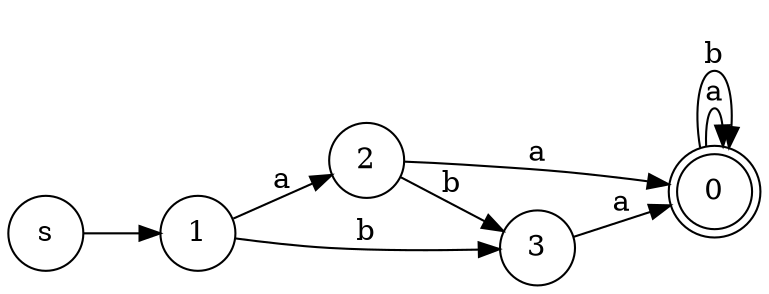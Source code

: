 digraph MinDFA {
	rankdir=LR;
	node [shape=circle];
	0 -> <0> [label="a"];
	0 [shape=doublecircle];
	0 -> <0> [label="b"];
	0 [shape=doublecircle];
	s -> 1
	1 -> 2 [label="a"];
	1 -> 3 [label="b"];
	2 -> <0> [label="a"];
	0 [shape=doublecircle];
	2 -> 3 [label="b"];
	3 -> <0> [label="a"];
	0 [shape=doublecircle];
}
